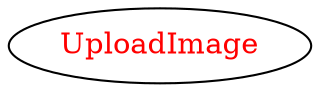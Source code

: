 digraph dependencyGraph {
 concentrate=true;
 ranksep="2.0";
 rankdir="LR"; 
 splines="ortho";
"UploadImage" [fontcolor="red"];
}